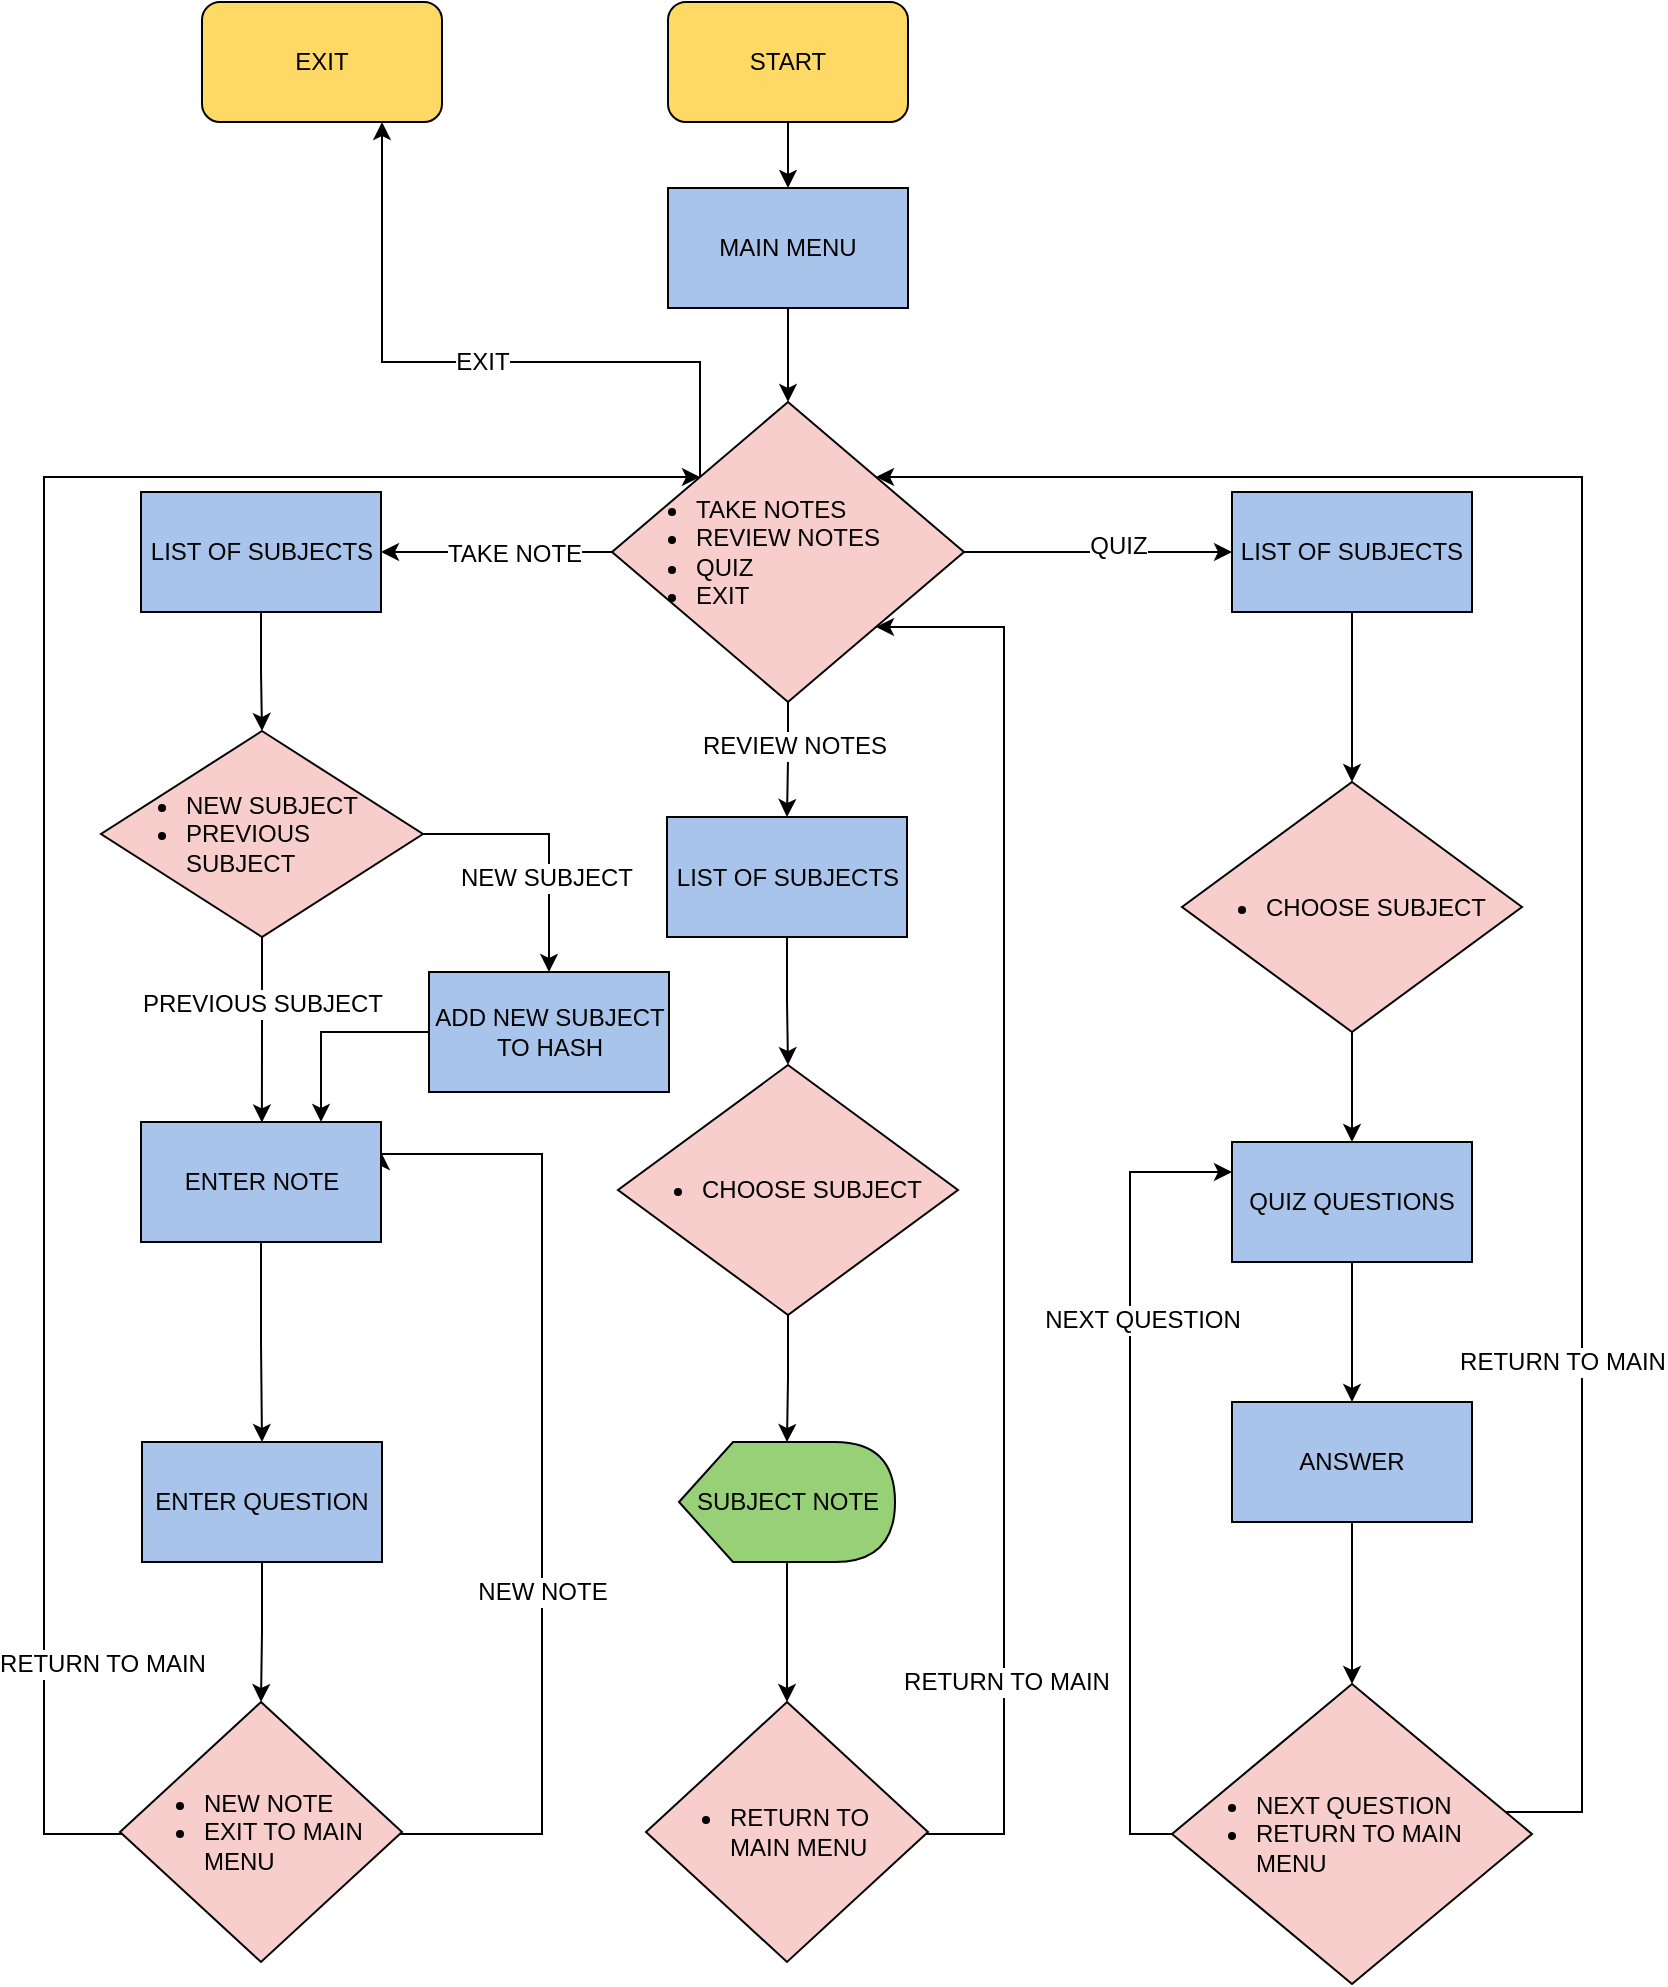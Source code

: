 <mxfile version="12.2.7" type="device" pages="1"><diagram id="gancZVUaetF7KySsfOqX" name="Page-1"><mxGraphModel dx="700" dy="713" grid="1" gridSize="10" guides="1" tooltips="1" connect="1" arrows="1" fold="1" page="1" pageScale="1" pageWidth="850" pageHeight="1100" math="0" shadow="0"><root><mxCell id="0"/><mxCell id="1" parent="0"/><mxCell id="H07jxnu7OS2kveiaKlMd-3" value="" style="edgeStyle=orthogonalEdgeStyle;rounded=0;orthogonalLoop=1;jettySize=auto;html=1;" parent="1" source="H07jxnu7OS2kveiaKlMd-4" target="H07jxnu7OS2kveiaKlMd-6" edge="1"><mxGeometry relative="1" as="geometry"/></mxCell><mxCell id="H07jxnu7OS2kveiaKlMd-4" value="START" style="rounded=1;whiteSpace=wrap;html=1;fillColor=#FFD966;" parent="1" vertex="1"><mxGeometry x="343" y="20" width="120" height="60" as="geometry"/></mxCell><mxCell id="H07jxnu7OS2kveiaKlMd-5" value="" style="edgeStyle=orthogonalEdgeStyle;rounded=0;orthogonalLoop=1;jettySize=auto;html=1;" parent="1" source="H07jxnu7OS2kveiaKlMd-6" target="H07jxnu7OS2kveiaKlMd-9" edge="1"><mxGeometry relative="1" as="geometry"/></mxCell><mxCell id="H07jxnu7OS2kveiaKlMd-6" value="MAIN MENU" style="rounded=0;whiteSpace=wrap;html=1;fillColor=#A9C4EB;" parent="1" vertex="1"><mxGeometry x="343" y="113" width="120" height="60" as="geometry"/></mxCell><mxCell id="H07jxnu7OS2kveiaKlMd-54" style="edgeStyle=orthogonalEdgeStyle;rounded=0;orthogonalLoop=1;jettySize=auto;html=1;entryX=1;entryY=0.5;entryDx=0;entryDy=0;" parent="1" source="H07jxnu7OS2kveiaKlMd-9" target="H07jxnu7OS2kveiaKlMd-34" edge="1"><mxGeometry relative="1" as="geometry"/></mxCell><mxCell id="H07jxnu7OS2kveiaKlMd-113" value="TAKE NOTE" style="text;html=1;resizable=0;points=[];align=center;verticalAlign=middle;labelBackgroundColor=#ffffff;" parent="H07jxnu7OS2kveiaKlMd-54" vertex="1" connectable="0"><mxGeometry x="-0.252" y="1" relative="1" as="geometry"><mxPoint x="-6" as="offset"/></mxGeometry></mxCell><mxCell id="H07jxnu7OS2kveiaKlMd-58" style="edgeStyle=orthogonalEdgeStyle;rounded=0;orthogonalLoop=1;jettySize=auto;html=1;entryX=0;entryY=0.5;entryDx=0;entryDy=0;" parent="1" source="H07jxnu7OS2kveiaKlMd-9" target="H07jxnu7OS2kveiaKlMd-33" edge="1"><mxGeometry relative="1" as="geometry"/></mxCell><mxCell id="H07jxnu7OS2kveiaKlMd-111" value="QUIZ" style="text;html=1;resizable=0;points=[];align=center;verticalAlign=middle;labelBackgroundColor=#ffffff;" parent="H07jxnu7OS2kveiaKlMd-58" vertex="1" connectable="0"><mxGeometry x="0.149" y="3" relative="1" as="geometry"><mxPoint as="offset"/></mxGeometry></mxCell><mxCell id="H07jxnu7OS2kveiaKlMd-76" style="edgeStyle=orthogonalEdgeStyle;rounded=0;orthogonalLoop=1;jettySize=auto;html=1;" parent="1" source="H07jxnu7OS2kveiaKlMd-9" target="H07jxnu7OS2kveiaKlMd-74" edge="1"><mxGeometry relative="1" as="geometry"/></mxCell><mxCell id="H07jxnu7OS2kveiaKlMd-94" style="edgeStyle=orthogonalEdgeStyle;rounded=0;orthogonalLoop=1;jettySize=auto;html=1;exitX=0;exitY=0;exitDx=0;exitDy=0;entryX=0.75;entryY=1;entryDx=0;entryDy=0;" parent="1" source="H07jxnu7OS2kveiaKlMd-9" target="H07jxnu7OS2kveiaKlMd-22" edge="1"><mxGeometry relative="1" as="geometry"><Array as="points"><mxPoint x="359" y="200"/><mxPoint x="200" y="200"/></Array></mxGeometry></mxCell><mxCell id="H07jxnu7OS2kveiaKlMd-95" value="EXIT" style="text;html=1;resizable=0;points=[];align=center;verticalAlign=middle;labelBackgroundColor=#ffffff;" parent="H07jxnu7OS2kveiaKlMd-94" vertex="1" connectable="0"><mxGeometry x="-0.007" relative="1" as="geometry"><mxPoint as="offset"/></mxGeometry></mxCell><mxCell id="H07jxnu7OS2kveiaKlMd-9" value="&lt;ul&gt;&lt;li style=&quot;text-align: justify&quot;&gt;TAKE NOTES&lt;/li&gt;&lt;li style=&quot;text-align: justify&quot;&gt;REVIEW NOTES&lt;/li&gt;&lt;li style=&quot;text-align: justify&quot;&gt;QUIZ&lt;/li&gt;&lt;li style=&quot;text-align: justify&quot;&gt;EXIT&lt;/li&gt;&lt;/ul&gt;" style="rhombus;whiteSpace=wrap;html=1;fillColor=#F8CECC;align=left;" parent="1" vertex="1"><mxGeometry x="315" y="220" width="176" height="150" as="geometry"/></mxCell><mxCell id="H07jxnu7OS2kveiaKlMd-22" value="EXIT" style="rounded=1;whiteSpace=wrap;html=1;fillColor=#FFD966;" parent="1" vertex="1"><mxGeometry x="110" y="20" width="120" height="60" as="geometry"/></mxCell><mxCell id="H07jxnu7OS2kveiaKlMd-108" style="edgeStyle=orthogonalEdgeStyle;rounded=0;orthogonalLoop=1;jettySize=auto;html=1;entryX=0.75;entryY=0;entryDx=0;entryDy=0;" parent="1" source="H07jxnu7OS2kveiaKlMd-28" target="H07jxnu7OS2kveiaKlMd-78" edge="1"><mxGeometry relative="1" as="geometry"/></mxCell><mxCell id="H07jxnu7OS2kveiaKlMd-28" value="ADD NEW SUBJECT TO HASH" style="rounded=0;whiteSpace=wrap;html=1;fillColor=#A9C4EB;" parent="1" vertex="1"><mxGeometry x="223.5" y="505" width="120" height="60" as="geometry"/></mxCell><mxCell id="H07jxnu7OS2kveiaKlMd-87" style="edgeStyle=orthogonalEdgeStyle;rounded=0;orthogonalLoop=1;jettySize=auto;html=1;" parent="1" source="H07jxnu7OS2kveiaKlMd-29" target="H07jxnu7OS2kveiaKlMd-36" edge="1"><mxGeometry relative="1" as="geometry"/></mxCell><mxCell id="H07jxnu7OS2kveiaKlMd-29" value="ENTER QUESTION" style="rounded=0;whiteSpace=wrap;html=1;fillColor=#A9C4EB;" parent="1" vertex="1"><mxGeometry x="80" y="740" width="120" height="60" as="geometry"/></mxCell><mxCell id="H07jxnu7OS2kveiaKlMd-66" value="" style="edgeStyle=orthogonalEdgeStyle;rounded=0;orthogonalLoop=1;jettySize=auto;html=1;" parent="1" source="H07jxnu7OS2kveiaKlMd-31" target="H07jxnu7OS2kveiaKlMd-39" edge="1"><mxGeometry relative="1" as="geometry"/></mxCell><mxCell id="H07jxnu7OS2kveiaKlMd-31" value="ANSWER" style="rounded=0;whiteSpace=wrap;html=1;fillColor=#A9C4EB;" parent="1" vertex="1"><mxGeometry x="625" y="720" width="120" height="60" as="geometry"/></mxCell><mxCell id="H07jxnu7OS2kveiaKlMd-62" value="" style="edgeStyle=orthogonalEdgeStyle;rounded=0;orthogonalLoop=1;jettySize=auto;html=1;" parent="1" source="H07jxnu7OS2kveiaKlMd-32" target="H07jxnu7OS2kveiaKlMd-31" edge="1"><mxGeometry relative="1" as="geometry"/></mxCell><mxCell id="H07jxnu7OS2kveiaKlMd-32" value="QUIZ QUESTIONS" style="rounded=0;whiteSpace=wrap;html=1;fillColor=#A9C4EB;" parent="1" vertex="1"><mxGeometry x="625" y="590" width="120" height="60" as="geometry"/></mxCell><mxCell id="H07jxnu7OS2kveiaKlMd-59" style="edgeStyle=orthogonalEdgeStyle;rounded=0;orthogonalLoop=1;jettySize=auto;html=1;entryX=0.5;entryY=0;entryDx=0;entryDy=0;" parent="1" source="H07jxnu7OS2kveiaKlMd-33" target="H07jxnu7OS2kveiaKlMd-40" edge="1"><mxGeometry relative="1" as="geometry"/></mxCell><mxCell id="H07jxnu7OS2kveiaKlMd-33" value="LIST OF SUBJECTS" style="rounded=0;whiteSpace=wrap;html=1;fillColor=#A9C4EB;" parent="1" vertex="1"><mxGeometry x="625" y="265" width="120" height="60" as="geometry"/></mxCell><mxCell id="H07jxnu7OS2kveiaKlMd-55" style="edgeStyle=orthogonalEdgeStyle;rounded=0;orthogonalLoop=1;jettySize=auto;html=1;" parent="1" source="H07jxnu7OS2kveiaKlMd-34" target="H07jxnu7OS2kveiaKlMd-42" edge="1"><mxGeometry relative="1" as="geometry"/></mxCell><mxCell id="H07jxnu7OS2kveiaKlMd-34" value="LIST OF SUBJECTS" style="rounded=0;whiteSpace=wrap;html=1;fillColor=#A9C4EB;" parent="1" vertex="1"><mxGeometry x="79.5" y="265" width="120" height="60" as="geometry"/></mxCell><mxCell id="H07jxnu7OS2kveiaKlMd-89" style="edgeStyle=orthogonalEdgeStyle;rounded=0;orthogonalLoop=1;jettySize=auto;html=1;entryX=1;entryY=0.25;entryDx=0;entryDy=0;" parent="1" source="H07jxnu7OS2kveiaKlMd-36" target="H07jxnu7OS2kveiaKlMd-78" edge="1"><mxGeometry relative="1" as="geometry"><Array as="points"><mxPoint x="280" y="936"/><mxPoint x="280" y="596"/></Array></mxGeometry></mxCell><mxCell id="H07jxnu7OS2kveiaKlMd-103" value="NEW NOTE" style="text;html=1;resizable=0;points=[];align=center;verticalAlign=middle;labelBackgroundColor=#ffffff;" parent="H07jxnu7OS2kveiaKlMd-89" vertex="1" connectable="0"><mxGeometry x="-0.218" relative="1" as="geometry"><mxPoint as="offset"/></mxGeometry></mxCell><mxCell id="H07jxnu7OS2kveiaKlMd-93" style="edgeStyle=orthogonalEdgeStyle;rounded=0;orthogonalLoop=1;jettySize=auto;html=1;entryX=0;entryY=0;entryDx=0;entryDy=0;" parent="1" source="H07jxnu7OS2kveiaKlMd-36" target="H07jxnu7OS2kveiaKlMd-9" edge="1"><mxGeometry relative="1" as="geometry"><Array as="points"><mxPoint x="31" y="936"/><mxPoint x="31" y="258"/></Array></mxGeometry></mxCell><mxCell id="H07jxnu7OS2kveiaKlMd-104" value="RETURN TO MAIN" style="text;html=1;resizable=0;points=[];align=center;verticalAlign=middle;labelBackgroundColor=#ffffff;" parent="H07jxnu7OS2kveiaKlMd-93" vertex="1" connectable="0"><mxGeometry x="-0.173" relative="1" as="geometry"><mxPoint x="29" y="308" as="offset"/></mxGeometry></mxCell><mxCell id="H07jxnu7OS2kveiaKlMd-36" value="&lt;ul&gt;&lt;li&gt;NEW NOTE&lt;/li&gt;&lt;li&gt;EXIT TO MAIN MENU&lt;/li&gt;&lt;/ul&gt;" style="rhombus;whiteSpace=wrap;html=1;fillColor=#F8CECC;align=left;" parent="1" vertex="1"><mxGeometry x="69" y="870" width="141" height="130" as="geometry"/></mxCell><mxCell id="H07jxnu7OS2kveiaKlMd-101" style="edgeStyle=orthogonalEdgeStyle;rounded=0;orthogonalLoop=1;jettySize=auto;html=1;entryX=1;entryY=1;entryDx=0;entryDy=0;" parent="1" source="H07jxnu7OS2kveiaKlMd-38" target="H07jxnu7OS2kveiaKlMd-9" edge="1"><mxGeometry relative="1" as="geometry"><Array as="points"><mxPoint x="511" y="936"/><mxPoint x="511" y="332"/></Array></mxGeometry></mxCell><mxCell id="H07jxnu7OS2kveiaKlMd-102" value="RETURN TO MAIN" style="text;html=1;resizable=0;points=[];align=center;verticalAlign=middle;labelBackgroundColor=#ffffff;" parent="H07jxnu7OS2kveiaKlMd-101" vertex="1" connectable="0"><mxGeometry x="-0.671" y="-1" relative="1" as="geometry"><mxPoint y="1" as="offset"/></mxGeometry></mxCell><mxCell id="H07jxnu7OS2kveiaKlMd-38" value="&lt;ul&gt;&lt;li&gt;RETURN TO MAIN MENU&lt;/li&gt;&lt;/ul&gt;" style="rhombus;whiteSpace=wrap;html=1;fillColor=#F8CECC;align=left;" parent="1" vertex="1"><mxGeometry x="332" y="870" width="141" height="130" as="geometry"/></mxCell><mxCell id="H07jxnu7OS2kveiaKlMd-91" style="edgeStyle=orthogonalEdgeStyle;rounded=0;orthogonalLoop=1;jettySize=auto;html=1;entryX=1;entryY=0;entryDx=0;entryDy=0;" parent="1" source="H07jxnu7OS2kveiaKlMd-39" target="H07jxnu7OS2kveiaKlMd-9" edge="1"><mxGeometry relative="1" as="geometry"><Array as="points"><mxPoint x="800" y="925"/><mxPoint x="800" y="258"/></Array></mxGeometry></mxCell><mxCell id="H07jxnu7OS2kveiaKlMd-96" value="RETURN TO MAIN" style="text;html=1;resizable=0;points=[];align=center;verticalAlign=middle;labelBackgroundColor=#ffffff;" parent="H07jxnu7OS2kveiaKlMd-91" vertex="1" connectable="0"><mxGeometry x="-0.419" y="-2" relative="1" as="geometry"><mxPoint x="-12" y="44" as="offset"/></mxGeometry></mxCell><mxCell id="H07jxnu7OS2kveiaKlMd-98" style="edgeStyle=orthogonalEdgeStyle;rounded=0;orthogonalLoop=1;jettySize=auto;html=1;entryX=0;entryY=0.25;entryDx=0;entryDy=0;" parent="1" source="H07jxnu7OS2kveiaKlMd-39" target="H07jxnu7OS2kveiaKlMd-32" edge="1"><mxGeometry relative="1" as="geometry"><Array as="points"><mxPoint x="574" y="936"/><mxPoint x="574" y="605"/></Array></mxGeometry></mxCell><mxCell id="H07jxnu7OS2kveiaKlMd-99" value="NEXT QUESTION" style="text;html=1;resizable=0;points=[];align=center;verticalAlign=middle;labelBackgroundColor=#ffffff;" parent="H07jxnu7OS2kveiaKlMd-98" vertex="1" connectable="0"><mxGeometry x="0.113" relative="1" as="geometry"><mxPoint x="6" y="-53.5" as="offset"/></mxGeometry></mxCell><mxCell id="H07jxnu7OS2kveiaKlMd-39" value="&lt;ul&gt;&lt;li&gt;NEXT QUESTION&lt;/li&gt;&lt;li&gt;RETURN TO MAIN MENU&lt;/li&gt;&lt;/ul&gt;" style="rhombus;whiteSpace=wrap;html=1;fillColor=#F8CECC;align=left;" parent="1" vertex="1"><mxGeometry x="595" y="861" width="180" height="150" as="geometry"/></mxCell><mxCell id="H07jxnu7OS2kveiaKlMd-61" value="" style="edgeStyle=orthogonalEdgeStyle;rounded=0;orthogonalLoop=1;jettySize=auto;html=1;" parent="1" source="H07jxnu7OS2kveiaKlMd-40" target="H07jxnu7OS2kveiaKlMd-32" edge="1"><mxGeometry relative="1" as="geometry"/></mxCell><mxCell id="H07jxnu7OS2kveiaKlMd-40" value="&lt;ul&gt;&lt;li&gt;CHOOSE SUBJECT&lt;/li&gt;&lt;/ul&gt;" style="rhombus;whiteSpace=wrap;html=1;fillColor=#F8CECC;align=left;" parent="1" vertex="1"><mxGeometry x="600" y="410" width="170" height="125" as="geometry"/></mxCell><mxCell id="H07jxnu7OS2kveiaKlMd-56" style="edgeStyle=orthogonalEdgeStyle;rounded=0;orthogonalLoop=1;jettySize=auto;html=1;entryX=0.5;entryY=0;entryDx=0;entryDy=0;" parent="1" source="H07jxnu7OS2kveiaKlMd-42" edge="1"><mxGeometry relative="1" as="geometry"><mxPoint x="139.941" y="580.235" as="targetPoint"/></mxGeometry></mxCell><mxCell id="H07jxnu7OS2kveiaKlMd-109" value="PREVIOUS SUBJECT" style="text;html=1;resizable=0;points=[];align=center;verticalAlign=middle;labelBackgroundColor=#ffffff;" parent="H07jxnu7OS2kveiaKlMd-56" vertex="1" connectable="0"><mxGeometry x="0.011" y="-13" relative="1" as="geometry"><mxPoint x="12" y="-13" as="offset"/></mxGeometry></mxCell><mxCell id="H07jxnu7OS2kveiaKlMd-107" style="edgeStyle=orthogonalEdgeStyle;rounded=0;orthogonalLoop=1;jettySize=auto;html=1;exitX=1;exitY=0.5;exitDx=0;exitDy=0;entryX=0.5;entryY=0;entryDx=0;entryDy=0;" parent="1" source="H07jxnu7OS2kveiaKlMd-42" target="H07jxnu7OS2kveiaKlMd-28" edge="1"><mxGeometry relative="1" as="geometry"/></mxCell><mxCell id="H07jxnu7OS2kveiaKlMd-110" value="NEW SUBJECT" style="text;html=1;resizable=0;points=[];align=center;verticalAlign=middle;labelBackgroundColor=#ffffff;" parent="H07jxnu7OS2kveiaKlMd-107" vertex="1" connectable="0"><mxGeometry x="0.699" relative="1" as="geometry"><mxPoint x="-1.5" y="-27.5" as="offset"/></mxGeometry></mxCell><mxCell id="H07jxnu7OS2kveiaKlMd-42" value="&lt;ul&gt;&lt;li&gt;NEW SUBJECT&lt;/li&gt;&lt;li&gt;PREVIOUS SUBJECT&lt;/li&gt;&lt;/ul&gt;" style="rhombus;whiteSpace=wrap;html=1;fillColor=#F8CECC;align=left;" parent="1" vertex="1"><mxGeometry x="59.5" y="384.5" width="161" height="103" as="geometry"/></mxCell><mxCell id="H07jxnu7OS2kveiaKlMd-72" style="edgeStyle=orthogonalEdgeStyle;rounded=0;orthogonalLoop=1;jettySize=auto;html=1;" parent="1" source="H07jxnu7OS2kveiaKlMd-48" target="H07jxnu7OS2kveiaKlMd-38" edge="1"><mxGeometry relative="1" as="geometry"/></mxCell><mxCell id="H07jxnu7OS2kveiaKlMd-48" value="SUBJECT NOTE" style="shape=display;whiteSpace=wrap;html=1;fillColor=#97D077;" parent="1" vertex="1"><mxGeometry x="348.5" y="740" width="108" height="60" as="geometry"/></mxCell><mxCell id="H07jxnu7OS2kveiaKlMd-71" style="edgeStyle=orthogonalEdgeStyle;rounded=0;orthogonalLoop=1;jettySize=auto;html=1;" parent="1" source="H07jxnu7OS2kveiaKlMd-67" target="H07jxnu7OS2kveiaKlMd-48" edge="1"><mxGeometry relative="1" as="geometry"/></mxCell><mxCell id="H07jxnu7OS2kveiaKlMd-67" value="&lt;ul&gt;&lt;li&gt;CHOOSE SUBJECT&lt;/li&gt;&lt;/ul&gt;" style="rhombus;whiteSpace=wrap;html=1;fillColor=#F8CECC;align=left;" parent="1" vertex="1"><mxGeometry x="318" y="551.5" width="170" height="125" as="geometry"/></mxCell><mxCell id="H07jxnu7OS2kveiaKlMd-77" style="edgeStyle=orthogonalEdgeStyle;rounded=0;orthogonalLoop=1;jettySize=auto;html=1;entryX=0.5;entryY=0;entryDx=0;entryDy=0;" parent="1" source="H07jxnu7OS2kveiaKlMd-74" target="H07jxnu7OS2kveiaKlMd-67" edge="1"><mxGeometry relative="1" as="geometry"/></mxCell><mxCell id="H07jxnu7OS2kveiaKlMd-74" value="LIST OF SUBJECTS" style="rounded=0;whiteSpace=wrap;html=1;fillColor=#A9C4EB;" parent="1" vertex="1"><mxGeometry x="342.5" y="427.5" width="120" height="60" as="geometry"/></mxCell><mxCell id="H07jxnu7OS2kveiaKlMd-85" style="edgeStyle=orthogonalEdgeStyle;rounded=0;orthogonalLoop=1;jettySize=auto;html=1;entryX=0.5;entryY=0;entryDx=0;entryDy=0;" parent="1" source="H07jxnu7OS2kveiaKlMd-78" target="H07jxnu7OS2kveiaKlMd-29" edge="1"><mxGeometry relative="1" as="geometry"/></mxCell><mxCell id="H07jxnu7OS2kveiaKlMd-78" value="ENTER NOTE" style="rounded=0;whiteSpace=wrap;html=1;fillColor=#A9C4EB;" parent="1" vertex="1"><mxGeometry x="79.5" y="580" width="120" height="60" as="geometry"/></mxCell><mxCell id="H07jxnu7OS2kveiaKlMd-112" value="REVIEW NOTES" style="text;html=1;resizable=0;points=[];align=center;verticalAlign=middle;labelBackgroundColor=#ffffff;" parent="1" vertex="1" connectable="0"><mxGeometry x="590" y="310" as="geometry"><mxPoint x="-184" y="82" as="offset"/></mxGeometry></mxCell></root></mxGraphModel></diagram></mxfile>